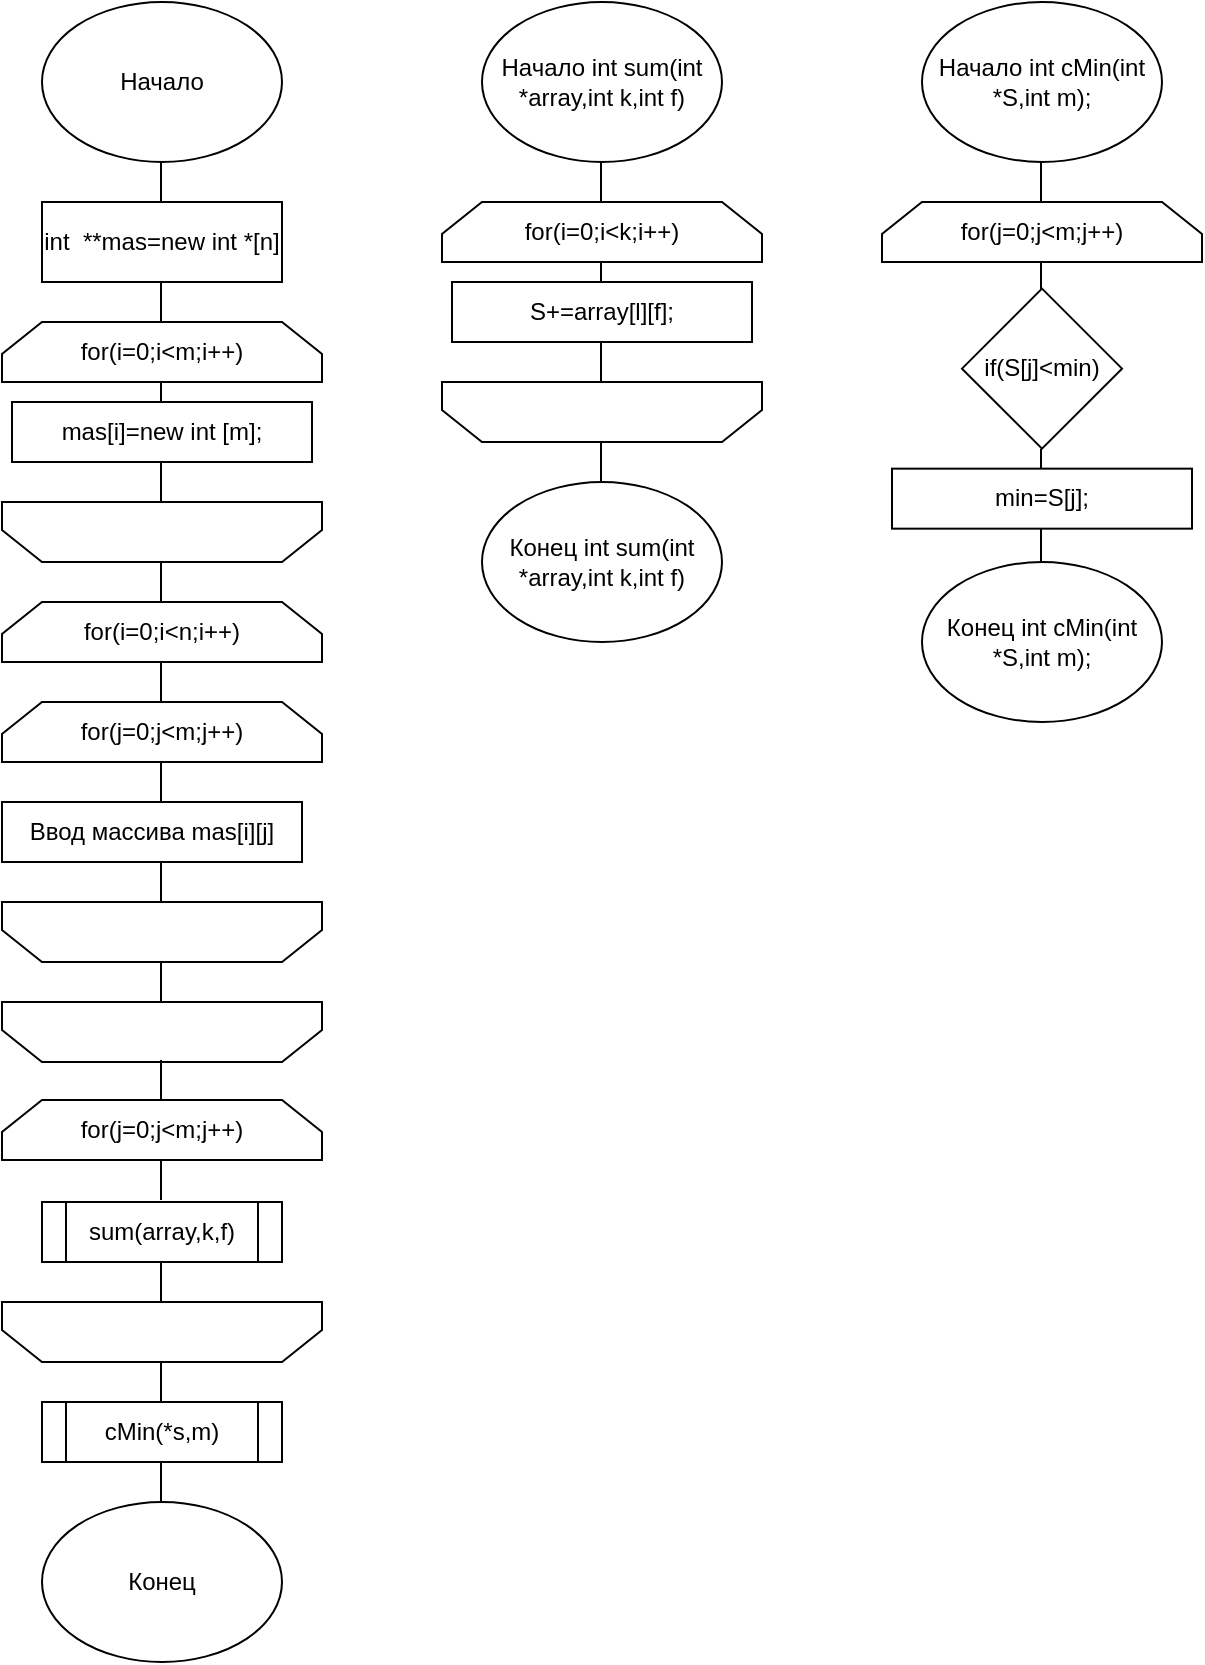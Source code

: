 <mxfile version="12.4.2" type="device" pages="1"><diagram id="o9jX3by8JOypaiIAmbM0" name="Page-1"><mxGraphModel dx="768" dy="482" grid="1" gridSize="10" guides="1" tooltips="1" connect="1" arrows="1" fold="1" page="1" pageScale="1" pageWidth="827" pageHeight="1169" math="0" shadow="0"><root><mxCell id="0"/><mxCell id="1" parent="0"/><mxCell id="_Vq2esqfv1rYdSuA5UCT-1" value="Начало" style="ellipse;whiteSpace=wrap;html=1;" vertex="1" parent="1"><mxGeometry x="20" y="20" width="120" height="80" as="geometry"/></mxCell><mxCell id="_Vq2esqfv1rYdSuA5UCT-2" value="" style="endArrow=none;html=1;" edge="1" parent="1"><mxGeometry width="50" height="50" relative="1" as="geometry"><mxPoint x="79.5" y="120" as="sourcePoint"/><mxPoint x="79.5" y="100" as="targetPoint"/></mxGeometry></mxCell><mxCell id="_Vq2esqfv1rYdSuA5UCT-3" value="&lt;div&gt;int&amp;nbsp; **mas=new int *[n]&lt;/div&gt;" style="rounded=0;whiteSpace=wrap;html=1;" vertex="1" parent="1"><mxGeometry x="20" y="120" width="120" height="40" as="geometry"/></mxCell><mxCell id="_Vq2esqfv1rYdSuA5UCT-4" value="" style="endArrow=none;html=1;" edge="1" parent="1"><mxGeometry width="50" height="50" relative="1" as="geometry"><mxPoint x="79.5" y="180" as="sourcePoint"/><mxPoint x="79.5" y="160" as="targetPoint"/></mxGeometry></mxCell><mxCell id="_Vq2esqfv1rYdSuA5UCT-5" value="for(i=0;i&amp;lt;m;i++)" style="shape=loopLimit;whiteSpace=wrap;html=1;" vertex="1" parent="1"><mxGeometry y="180" width="160" height="30" as="geometry"/></mxCell><mxCell id="_Vq2esqfv1rYdSuA5UCT-6" value="" style="endArrow=none;html=1;" edge="1" parent="1"><mxGeometry width="50" height="50" relative="1" as="geometry"><mxPoint x="79.5" y="230" as="sourcePoint"/><mxPoint x="79.5" y="210" as="targetPoint"/></mxGeometry></mxCell><mxCell id="_Vq2esqfv1rYdSuA5UCT-7" value="&lt;div&gt;&lt;div&gt;mas[i]=new int [m];&lt;/div&gt;&lt;/div&gt;" style="rounded=0;whiteSpace=wrap;html=1;" vertex="1" parent="1"><mxGeometry x="5" y="220" width="150" height="30" as="geometry"/></mxCell><mxCell id="_Vq2esqfv1rYdSuA5UCT-8" value="" style="shape=loopLimit;whiteSpace=wrap;html=1;rotation=-180;" vertex="1" parent="1"><mxGeometry y="270" width="160" height="30" as="geometry"/></mxCell><mxCell id="_Vq2esqfv1rYdSuA5UCT-9" value="" style="endArrow=none;html=1;" edge="1" parent="1"><mxGeometry width="50" height="50" relative="1" as="geometry"><mxPoint x="79.5" y="270" as="sourcePoint"/><mxPoint x="79.5" y="250" as="targetPoint"/></mxGeometry></mxCell><mxCell id="_Vq2esqfv1rYdSuA5UCT-10" value="" style="endArrow=none;html=1;" edge="1" parent="1"><mxGeometry width="50" height="50" relative="1" as="geometry"><mxPoint x="79.5" y="320" as="sourcePoint"/><mxPoint x="79.5" y="300" as="targetPoint"/></mxGeometry></mxCell><mxCell id="_Vq2esqfv1rYdSuA5UCT-11" value="for(i=0;i&amp;lt;n;i++)" style="shape=loopLimit;whiteSpace=wrap;html=1;" vertex="1" parent="1"><mxGeometry y="320" width="160" height="30" as="geometry"/></mxCell><mxCell id="_Vq2esqfv1rYdSuA5UCT-12" value="" style="endArrow=none;html=1;" edge="1" parent="1"><mxGeometry width="50" height="50" relative="1" as="geometry"><mxPoint x="79.5" y="370" as="sourcePoint"/><mxPoint x="79.5" y="350" as="targetPoint"/></mxGeometry></mxCell><mxCell id="_Vq2esqfv1rYdSuA5UCT-16" value="for(j=0;j&amp;lt;m;j++)" style="shape=loopLimit;whiteSpace=wrap;html=1;" vertex="1" parent="1"><mxGeometry y="370" width="160" height="30" as="geometry"/></mxCell><mxCell id="_Vq2esqfv1rYdSuA5UCT-17" value="" style="endArrow=none;html=1;" edge="1" parent="1"><mxGeometry width="50" height="50" relative="1" as="geometry"><mxPoint x="79.5" y="420" as="sourcePoint"/><mxPoint x="79.5" y="400" as="targetPoint"/></mxGeometry></mxCell><mxCell id="_Vq2esqfv1rYdSuA5UCT-18" value="Ввод массива mas[i][j]" style="rounded=0;whiteSpace=wrap;html=1;" vertex="1" parent="1"><mxGeometry y="420" width="150" height="30" as="geometry"/></mxCell><mxCell id="_Vq2esqfv1rYdSuA5UCT-19" value="" style="shape=loopLimit;whiteSpace=wrap;html=1;rotation=-180;" vertex="1" parent="1"><mxGeometry y="470" width="160" height="30" as="geometry"/></mxCell><mxCell id="_Vq2esqfv1rYdSuA5UCT-20" value="" style="endArrow=none;html=1;" edge="1" parent="1"><mxGeometry width="50" height="50" relative="1" as="geometry"><mxPoint x="79.5" y="470" as="sourcePoint"/><mxPoint x="79.5" y="450" as="targetPoint"/></mxGeometry></mxCell><mxCell id="_Vq2esqfv1rYdSuA5UCT-21" value="" style="shape=loopLimit;whiteSpace=wrap;html=1;rotation=-180;" vertex="1" parent="1"><mxGeometry y="520" width="160" height="30" as="geometry"/></mxCell><mxCell id="_Vq2esqfv1rYdSuA5UCT-22" value="" style="endArrow=none;html=1;" edge="1" parent="1"><mxGeometry width="50" height="50" relative="1" as="geometry"><mxPoint x="79.5" y="520" as="sourcePoint"/><mxPoint x="79.5" y="500" as="targetPoint"/></mxGeometry></mxCell><mxCell id="_Vq2esqfv1rYdSuA5UCT-23" value="" style="endArrow=none;html=1;" edge="1" parent="1"><mxGeometry width="50" height="50" relative="1" as="geometry"><mxPoint x="79.5" y="569" as="sourcePoint"/><mxPoint x="79.5" y="549" as="targetPoint"/></mxGeometry></mxCell><mxCell id="_Vq2esqfv1rYdSuA5UCT-24" value="for(j=0;j&amp;lt;m;j++)" style="shape=loopLimit;whiteSpace=wrap;html=1;" vertex="1" parent="1"><mxGeometry y="569" width="160" height="30" as="geometry"/></mxCell><mxCell id="_Vq2esqfv1rYdSuA5UCT-25" value="" style="endArrow=none;html=1;" edge="1" parent="1"><mxGeometry width="50" height="50" relative="1" as="geometry"><mxPoint x="79.5" y="619" as="sourcePoint"/><mxPoint x="79.5" y="599" as="targetPoint"/></mxGeometry></mxCell><mxCell id="_Vq2esqfv1rYdSuA5UCT-26" value="sum(array,k,f)" style="shape=process;whiteSpace=wrap;html=1;backgroundOutline=1;" vertex="1" parent="1"><mxGeometry x="20" y="620" width="120" height="30" as="geometry"/></mxCell><mxCell id="_Vq2esqfv1rYdSuA5UCT-27" value="" style="shape=loopLimit;whiteSpace=wrap;html=1;rotation=-180;" vertex="1" parent="1"><mxGeometry y="670" width="160" height="30" as="geometry"/></mxCell><mxCell id="_Vq2esqfv1rYdSuA5UCT-28" value="" style="endArrow=none;html=1;" edge="1" parent="1"><mxGeometry width="50" height="50" relative="1" as="geometry"><mxPoint x="79.5" y="670" as="sourcePoint"/><mxPoint x="79.5" y="650" as="targetPoint"/></mxGeometry></mxCell><mxCell id="_Vq2esqfv1rYdSuA5UCT-29" value="cMin(*s,m)" style="shape=process;whiteSpace=wrap;html=1;backgroundOutline=1;" vertex="1" parent="1"><mxGeometry x="20" y="720" width="120" height="30" as="geometry"/></mxCell><mxCell id="_Vq2esqfv1rYdSuA5UCT-30" value="" style="endArrow=none;html=1;" edge="1" parent="1"><mxGeometry width="50" height="50" relative="1" as="geometry"><mxPoint x="79.5" y="720" as="sourcePoint"/><mxPoint x="79.5" y="700" as="targetPoint"/></mxGeometry></mxCell><mxCell id="_Vq2esqfv1rYdSuA5UCT-31" value="" style="endArrow=none;html=1;" edge="1" parent="1"><mxGeometry width="50" height="50" relative="1" as="geometry"><mxPoint x="79.5" y="770" as="sourcePoint"/><mxPoint x="79.5" y="750" as="targetPoint"/></mxGeometry></mxCell><mxCell id="_Vq2esqfv1rYdSuA5UCT-32" value="Конец" style="ellipse;whiteSpace=wrap;html=1;" vertex="1" parent="1"><mxGeometry x="20" y="770" width="120" height="80" as="geometry"/></mxCell><mxCell id="_Vq2esqfv1rYdSuA5UCT-33" value="Начало int sum(int *array,int k,int f)" style="ellipse;whiteSpace=wrap;html=1;" vertex="1" parent="1"><mxGeometry x="240" y="20" width="120" height="80" as="geometry"/></mxCell><mxCell id="_Vq2esqfv1rYdSuA5UCT-34" value="" style="endArrow=none;html=1;" edge="1" parent="1"><mxGeometry width="50" height="50" relative="1" as="geometry"><mxPoint x="299.5" y="120" as="sourcePoint"/><mxPoint x="299.5" y="100" as="targetPoint"/></mxGeometry></mxCell><mxCell id="_Vq2esqfv1rYdSuA5UCT-35" value="for(i=0;i&amp;lt;k;i++)" style="shape=loopLimit;whiteSpace=wrap;html=1;" vertex="1" parent="1"><mxGeometry x="220" y="120" width="160" height="30" as="geometry"/></mxCell><mxCell id="_Vq2esqfv1rYdSuA5UCT-36" value="" style="endArrow=none;html=1;" edge="1" parent="1"><mxGeometry width="50" height="50" relative="1" as="geometry"><mxPoint x="299.5" y="170" as="sourcePoint"/><mxPoint x="299.5" y="150" as="targetPoint"/></mxGeometry></mxCell><mxCell id="_Vq2esqfv1rYdSuA5UCT-37" value="&lt;div&gt;S+=array[l][f];&lt;/div&gt;" style="rounded=0;whiteSpace=wrap;html=1;" vertex="1" parent="1"><mxGeometry x="225" y="160" width="150" height="30" as="geometry"/></mxCell><mxCell id="_Vq2esqfv1rYdSuA5UCT-38" value="" style="shape=loopLimit;whiteSpace=wrap;html=1;rotation=-180;" vertex="1" parent="1"><mxGeometry x="220" y="210" width="160" height="30" as="geometry"/></mxCell><mxCell id="_Vq2esqfv1rYdSuA5UCT-39" value="" style="endArrow=none;html=1;" edge="1" parent="1"><mxGeometry width="50" height="50" relative="1" as="geometry"><mxPoint x="299.5" y="210" as="sourcePoint"/><mxPoint x="299.5" y="190" as="targetPoint"/></mxGeometry></mxCell><mxCell id="_Vq2esqfv1rYdSuA5UCT-40" value="" style="endArrow=none;html=1;" edge="1" parent="1"><mxGeometry width="50" height="50" relative="1" as="geometry"><mxPoint x="299.5" y="260" as="sourcePoint"/><mxPoint x="299.5" y="240" as="targetPoint"/></mxGeometry></mxCell><mxCell id="_Vq2esqfv1rYdSuA5UCT-42" value="Конец int sum(int *array,int k,int f)" style="ellipse;whiteSpace=wrap;html=1;" vertex="1" parent="1"><mxGeometry x="240" y="260" width="120" height="80" as="geometry"/></mxCell><mxCell id="_Vq2esqfv1rYdSuA5UCT-43" value="&lt;div&gt;Начало int cMin(int *S,int m);&lt;/div&gt;" style="ellipse;whiteSpace=wrap;html=1;" vertex="1" parent="1"><mxGeometry x="460" y="20" width="120" height="80" as="geometry"/></mxCell><mxCell id="_Vq2esqfv1rYdSuA5UCT-44" value="for(j=0;j&amp;lt;m;j++)" style="shape=loopLimit;whiteSpace=wrap;html=1;" vertex="1" parent="1"><mxGeometry x="440" y="120" width="160" height="30" as="geometry"/></mxCell><mxCell id="_Vq2esqfv1rYdSuA5UCT-45" value="" style="endArrow=none;html=1;" edge="1" parent="1"><mxGeometry width="50" height="50" relative="1" as="geometry"><mxPoint x="519.5" y="120" as="sourcePoint"/><mxPoint x="519.5" y="100" as="targetPoint"/></mxGeometry></mxCell><mxCell id="_Vq2esqfv1rYdSuA5UCT-46" value="" style="endArrow=none;html=1;" edge="1" parent="1"><mxGeometry width="50" height="50" relative="1" as="geometry"><mxPoint x="519.5" y="170" as="sourcePoint"/><mxPoint x="519.5" y="150" as="targetPoint"/></mxGeometry></mxCell><mxCell id="_Vq2esqfv1rYdSuA5UCT-47" value="&lt;div&gt;if(S[j]&amp;lt;min)&lt;/div&gt;" style="rhombus;whiteSpace=wrap;html=1;" vertex="1" parent="1"><mxGeometry x="480" y="163.33" width="80" height="80" as="geometry"/></mxCell><mxCell id="_Vq2esqfv1rYdSuA5UCT-51" value="" style="endArrow=none;html=1;" edge="1" parent="1"><mxGeometry width="50" height="50" relative="1" as="geometry"><mxPoint x="519.5" y="263.33" as="sourcePoint"/><mxPoint x="519.5" y="243.33" as="targetPoint"/></mxGeometry></mxCell><mxCell id="_Vq2esqfv1rYdSuA5UCT-52" value="min=S[j];" style="rounded=0;whiteSpace=wrap;html=1;" vertex="1" parent="1"><mxGeometry x="445" y="253.33" width="150" height="30" as="geometry"/></mxCell><mxCell id="_Vq2esqfv1rYdSuA5UCT-53" value="" style="endArrow=none;html=1;" edge="1" parent="1"><mxGeometry width="50" height="50" relative="1" as="geometry"><mxPoint x="519.5" y="303.33" as="sourcePoint"/><mxPoint x="519.5" y="283.33" as="targetPoint"/></mxGeometry></mxCell><mxCell id="_Vq2esqfv1rYdSuA5UCT-54" value="&lt;div&gt;Конец int cMin(int *S,int m);&lt;/div&gt;" style="ellipse;whiteSpace=wrap;html=1;" vertex="1" parent="1"><mxGeometry x="460" y="300" width="120" height="80" as="geometry"/></mxCell></root></mxGraphModel></diagram></mxfile>
